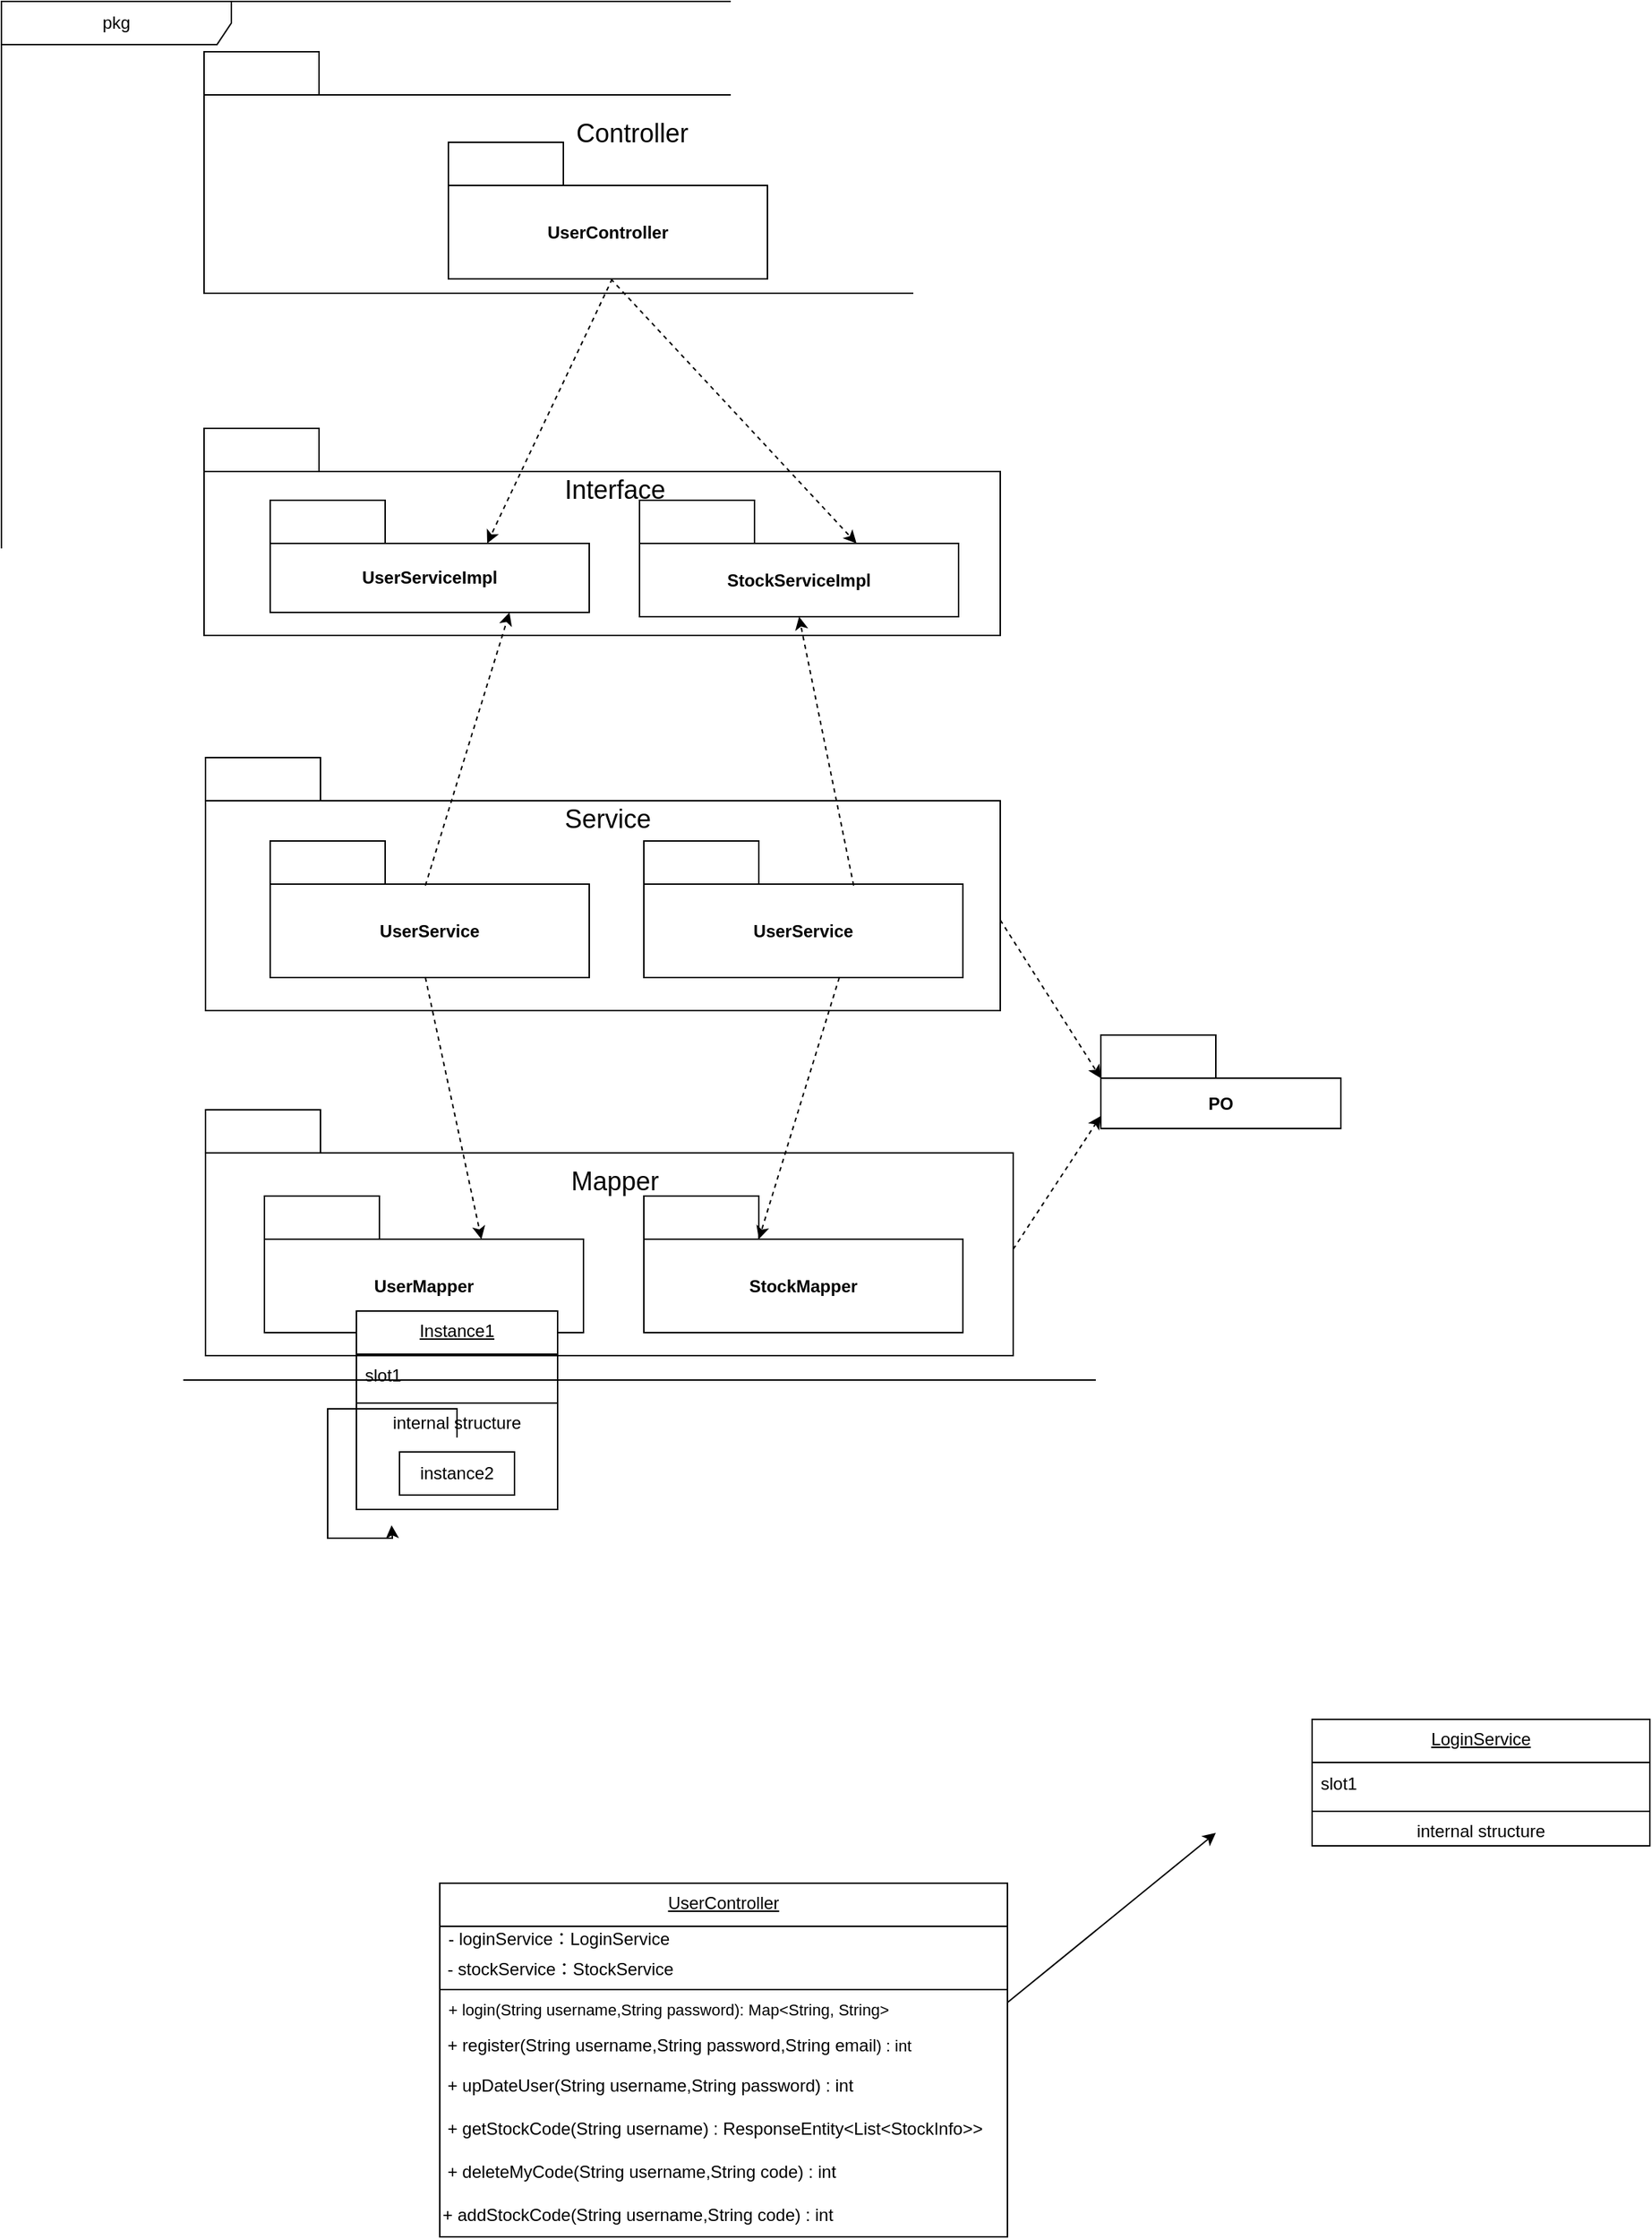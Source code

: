 <mxfile version="21.2.9" type="github">
  <diagram name="第 1 页" id="0QXPPpJDUHBg2czoXQ-s">
    <mxGraphModel dx="851" dy="517" grid="0" gridSize="10" guides="1" tooltips="1" connect="1" arrows="1" fold="1" page="1" pageScale="1" pageWidth="827" pageHeight="1169" math="0" shadow="0">
      <root>
        <mxCell id="0" />
        <mxCell id="1" parent="0" />
        <mxCell id="4626wCyMBrQdkkXuhkfx-3" value="pkg&lt;br&gt;" style="shape=umlFrame;whiteSpace=wrap;html=1;pointerEvents=0;recursiveResize=0;container=1;collapsible=0;width=160;" parent="1" vertex="1">
          <mxGeometry x="680" y="112" width="1059" height="959" as="geometry" />
        </mxCell>
        <mxCell id="4626wCyMBrQdkkXuhkfx-7" value="" style="shape=folder;fontStyle=1;tabWidth=80;tabHeight=30;tabPosition=left;html=1;boundedLbl=1;whiteSpace=wrap;" parent="4626wCyMBrQdkkXuhkfx-3" vertex="1">
          <mxGeometry x="141" y="35" width="549" height="168" as="geometry" />
        </mxCell>
        <mxCell id="4626wCyMBrQdkkXuhkfx-8" value="" style="shape=folder;fontStyle=1;tabWidth=80;tabHeight=30;tabPosition=left;html=1;boundedLbl=1;whiteSpace=wrap;" parent="4626wCyMBrQdkkXuhkfx-3" vertex="1">
          <mxGeometry x="141" y="297" width="554" height="144" as="geometry" />
        </mxCell>
        <mxCell id="4626wCyMBrQdkkXuhkfx-9" value="" style="shape=folder;fontStyle=1;tabWidth=80;tabHeight=30;tabPosition=left;html=1;boundedLbl=1;whiteSpace=wrap;" parent="4626wCyMBrQdkkXuhkfx-3" vertex="1">
          <mxGeometry x="142" y="526" width="553" height="176" as="geometry" />
        </mxCell>
        <mxCell id="4626wCyMBrQdkkXuhkfx-10" value="" style="shape=folder;fontStyle=1;tabWidth=80;tabHeight=30;tabPosition=left;html=1;boundedLbl=1;whiteSpace=wrap;" parent="4626wCyMBrQdkkXuhkfx-3" vertex="1">
          <mxGeometry x="142" y="771" width="562" height="171" as="geometry" />
        </mxCell>
        <mxCell id="4626wCyMBrQdkkXuhkfx-11" value="UserController" style="shape=folder;fontStyle=1;tabWidth=80;tabHeight=30;tabPosition=left;html=1;boundedLbl=1;whiteSpace=wrap;" parent="4626wCyMBrQdkkXuhkfx-3" vertex="1">
          <mxGeometry x="311" y="98" width="222" height="95" as="geometry" />
        </mxCell>
        <mxCell id="4626wCyMBrQdkkXuhkfx-12" value="UserServiceImpl" style="shape=folder;fontStyle=1;tabWidth=80;tabHeight=30;tabPosition=left;html=1;boundedLbl=1;whiteSpace=wrap;" parent="4626wCyMBrQdkkXuhkfx-3" vertex="1">
          <mxGeometry x="187" y="347" width="222" height="78" as="geometry" />
        </mxCell>
        <mxCell id="4626wCyMBrQdkkXuhkfx-13" value="StockServiceImpl" style="shape=folder;fontStyle=1;tabWidth=80;tabHeight=30;tabPosition=left;html=1;boundedLbl=1;whiteSpace=wrap;" parent="4626wCyMBrQdkkXuhkfx-3" vertex="1">
          <mxGeometry x="444" y="347" width="222" height="81" as="geometry" />
        </mxCell>
        <mxCell id="4626wCyMBrQdkkXuhkfx-14" value="UserService" style="shape=folder;fontStyle=1;tabWidth=80;tabHeight=30;tabPosition=left;html=1;boundedLbl=1;whiteSpace=wrap;" parent="4626wCyMBrQdkkXuhkfx-3" vertex="1">
          <mxGeometry x="187" y="584" width="222" height="95" as="geometry" />
        </mxCell>
        <mxCell id="4626wCyMBrQdkkXuhkfx-15" value="UserService" style="shape=folder;fontStyle=1;tabWidth=80;tabHeight=30;tabPosition=left;html=1;boundedLbl=1;whiteSpace=wrap;" parent="4626wCyMBrQdkkXuhkfx-3" vertex="1">
          <mxGeometry x="447" y="584" width="222" height="95" as="geometry" />
        </mxCell>
        <mxCell id="4626wCyMBrQdkkXuhkfx-17" value="StockMapper" style="shape=folder;fontStyle=1;tabWidth=80;tabHeight=30;tabPosition=left;html=1;boundedLbl=1;whiteSpace=wrap;" parent="4626wCyMBrQdkkXuhkfx-3" vertex="1">
          <mxGeometry x="447" y="831" width="222" height="95" as="geometry" />
        </mxCell>
        <mxCell id="4626wCyMBrQdkkXuhkfx-16" value="UserMapper" style="shape=folder;fontStyle=1;tabWidth=80;tabHeight=30;tabPosition=left;html=1;boundedLbl=1;whiteSpace=wrap;" parent="4626wCyMBrQdkkXuhkfx-3" vertex="1">
          <mxGeometry x="183" y="831" width="222" height="95" as="geometry" />
        </mxCell>
        <mxCell id="4626wCyMBrQdkkXuhkfx-18" value="PO" style="shape=folder;fontStyle=1;tabWidth=80;tabHeight=30;tabPosition=left;html=1;boundedLbl=1;whiteSpace=wrap;" parent="4626wCyMBrQdkkXuhkfx-3" vertex="1">
          <mxGeometry x="765" y="719" width="167" height="65" as="geometry" />
        </mxCell>
        <mxCell id="4626wCyMBrQdkkXuhkfx-19" value="&lt;font style=&quot;font-size: 18px;&quot;&gt;Controller&lt;/font&gt;" style="text;html=1;strokeColor=none;fillColor=none;align=center;verticalAlign=middle;whiteSpace=wrap;rounded=0;" parent="4626wCyMBrQdkkXuhkfx-3" vertex="1">
          <mxGeometry x="409" y="77" width="60" height="30" as="geometry" />
        </mxCell>
        <mxCell id="4626wCyMBrQdkkXuhkfx-20" value="&lt;font style=&quot;font-size: 18px;&quot;&gt;Interface&lt;/font&gt;" style="text;html=1;strokeColor=none;fillColor=none;align=center;verticalAlign=middle;whiteSpace=wrap;rounded=0;" parent="4626wCyMBrQdkkXuhkfx-3" vertex="1">
          <mxGeometry x="397" y="325" width="60" height="30" as="geometry" />
        </mxCell>
        <mxCell id="4626wCyMBrQdkkXuhkfx-21" value="&lt;font style=&quot;font-size: 18px;&quot;&gt;Service&lt;/font&gt;" style="text;html=1;strokeColor=none;fillColor=none;align=center;verticalAlign=middle;whiteSpace=wrap;rounded=0;" parent="4626wCyMBrQdkkXuhkfx-3" vertex="1">
          <mxGeometry x="392" y="554" width="60" height="30" as="geometry" />
        </mxCell>
        <mxCell id="4626wCyMBrQdkkXuhkfx-22" value="&lt;font style=&quot;font-size: 18px;&quot;&gt;Mapper&lt;/font&gt;" style="text;html=1;strokeColor=none;fillColor=none;align=center;verticalAlign=middle;whiteSpace=wrap;rounded=0;" parent="4626wCyMBrQdkkXuhkfx-3" vertex="1">
          <mxGeometry x="397" y="806" width="60" height="30" as="geometry" />
        </mxCell>
        <mxCell id="4626wCyMBrQdkkXuhkfx-23" value="" style="endArrow=classic;html=1;rounded=0;entryX=0;entryY=0;entryDx=151;entryDy=30;entryPerimeter=0;dashed=1;" parent="4626wCyMBrQdkkXuhkfx-3" target="4626wCyMBrQdkkXuhkfx-12" edge="1">
          <mxGeometry width="50" height="50" relative="1" as="geometry">
            <mxPoint x="425" y="193" as="sourcePoint" />
            <mxPoint x="475" y="143" as="targetPoint" />
          </mxGeometry>
        </mxCell>
        <mxCell id="4626wCyMBrQdkkXuhkfx-24" value="" style="endArrow=classic;html=1;rounded=0;entryX=0;entryY=0;entryDx=151;entryDy=30;entryPerimeter=0;dashed=1;" parent="4626wCyMBrQdkkXuhkfx-3" target="4626wCyMBrQdkkXuhkfx-13" edge="1">
          <mxGeometry width="50" height="50" relative="1" as="geometry">
            <mxPoint x="424" y="193" as="sourcePoint" />
            <mxPoint x="474" y="143" as="targetPoint" />
          </mxGeometry>
        </mxCell>
        <mxCell id="4626wCyMBrQdkkXuhkfx-25" value="" style="endArrow=classic;html=1;rounded=0;entryX=0.75;entryY=1;entryDx=0;entryDy=0;entryPerimeter=0;dashed=1;" parent="4626wCyMBrQdkkXuhkfx-3" target="4626wCyMBrQdkkXuhkfx-12" edge="1">
          <mxGeometry width="50" height="50" relative="1" as="geometry">
            <mxPoint x="295" y="615" as="sourcePoint" />
            <mxPoint x="345" y="565" as="targetPoint" />
          </mxGeometry>
        </mxCell>
        <mxCell id="4626wCyMBrQdkkXuhkfx-27" value="" style="endArrow=classic;html=1;rounded=0;entryX=0.5;entryY=1;entryDx=0;entryDy=0;entryPerimeter=0;dashed=1;" parent="4626wCyMBrQdkkXuhkfx-3" target="4626wCyMBrQdkkXuhkfx-13" edge="1">
          <mxGeometry width="50" height="50" relative="1" as="geometry">
            <mxPoint x="593" y="615" as="sourcePoint" />
            <mxPoint x="643" y="565" as="targetPoint" />
          </mxGeometry>
        </mxCell>
        <mxCell id="4626wCyMBrQdkkXuhkfx-29" value="" style="endArrow=classic;html=1;rounded=0;entryX=0;entryY=0;entryDx=151;entryDy=30;entryPerimeter=0;dashed=1;" parent="4626wCyMBrQdkkXuhkfx-3" target="4626wCyMBrQdkkXuhkfx-16" edge="1">
          <mxGeometry width="50" height="50" relative="1" as="geometry">
            <mxPoint x="295" y="679" as="sourcePoint" />
            <mxPoint x="345" y="629" as="targetPoint" />
          </mxGeometry>
        </mxCell>
        <mxCell id="4626wCyMBrQdkkXuhkfx-30" value="" style="endArrow=classic;html=1;rounded=0;entryX=0;entryY=0;entryDx=80;entryDy=30;entryPerimeter=0;dashed=1;" parent="4626wCyMBrQdkkXuhkfx-3" target="4626wCyMBrQdkkXuhkfx-17" edge="1">
          <mxGeometry width="50" height="50" relative="1" as="geometry">
            <mxPoint x="583" y="679" as="sourcePoint" />
            <mxPoint x="633" y="629" as="targetPoint" />
          </mxGeometry>
        </mxCell>
        <mxCell id="4626wCyMBrQdkkXuhkfx-31" value="" style="endArrow=classic;html=1;rounded=0;entryX=0;entryY=0;entryDx=0;entryDy=30;entryPerimeter=0;dashed=1;" parent="4626wCyMBrQdkkXuhkfx-3" target="4626wCyMBrQdkkXuhkfx-18" edge="1">
          <mxGeometry width="50" height="50" relative="1" as="geometry">
            <mxPoint x="695" y="639" as="sourcePoint" />
            <mxPoint x="745" y="589" as="targetPoint" />
          </mxGeometry>
        </mxCell>
        <mxCell id="4626wCyMBrQdkkXuhkfx-33" value="" style="endArrow=classic;html=1;rounded=0;entryX=0;entryY=0;entryDx=0;entryDy=56.25;entryPerimeter=0;dashed=1;" parent="4626wCyMBrQdkkXuhkfx-3" target="4626wCyMBrQdkkXuhkfx-18" edge="1">
          <mxGeometry width="50" height="50" relative="1" as="geometry">
            <mxPoint x="704" y="868" as="sourcePoint" />
            <mxPoint x="754" y="818" as="targetPoint" />
          </mxGeometry>
        </mxCell>
        <mxCell id="G_tIoEGC9dK9gHzRhqwB-1" value="Instance1" style="swimlane;fontStyle=4;align=center;verticalAlign=top;childLayout=stackLayout;horizontal=1;startSize=30;horizontalStack=0;resizeParent=1;resizeParentMax=0;resizeLast=0;collapsible=0;marginBottom=0;html=1;whiteSpace=wrap;" vertex="1" parent="1">
          <mxGeometry x="927" y="1023" width="140" height="138" as="geometry" />
        </mxCell>
        <mxCell id="G_tIoEGC9dK9gHzRhqwB-2" value="slot1" style="html=1;strokeColor=none;fillColor=none;align=left;verticalAlign=middle;spacingLeft=4;spacingRight=4;rotatable=0;points=[[0,0.5],[1,0.5]];resizeWidth=1;whiteSpace=wrap;" vertex="1" parent="G_tIoEGC9dK9gHzRhqwB-1">
          <mxGeometry y="30" width="140" height="30" as="geometry" />
        </mxCell>
        <mxCell id="G_tIoEGC9dK9gHzRhqwB-3" value="" style="line;strokeWidth=1;fillColor=none;align=left;verticalAlign=middle;spacingTop=-1;spacingLeft=3;spacingRight=3;rotatable=0;labelPosition=right;points=[];portConstraint=eastwest;" vertex="1" parent="G_tIoEGC9dK9gHzRhqwB-1">
          <mxGeometry y="60" width="140" height="8" as="geometry" />
        </mxCell>
        <mxCell id="G_tIoEGC9dK9gHzRhqwB-4" value="internal structure" style="html=1;strokeColor=none;fillColor=none;align=center;verticalAlign=middle;spacingLeft=4;spacingRight=4;rotatable=0;points=[[0,0.5],[1,0.5]];resizeWidth=1;whiteSpace=wrap;" vertex="1" parent="G_tIoEGC9dK9gHzRhqwB-1">
          <mxGeometry y="68" width="140" height="20" as="geometry" />
        </mxCell>
        <mxCell id="G_tIoEGC9dK9gHzRhqwB-7" style="edgeStyle=orthogonalEdgeStyle;rounded=0;orthogonalLoop=1;jettySize=auto;html=1;exitX=0.5;exitY=0;exitDx=0;exitDy=0;" edge="1" parent="G_tIoEGC9dK9gHzRhqwB-1" source="G_tIoEGC9dK9gHzRhqwB-5">
          <mxGeometry relative="1" as="geometry">
            <mxPoint x="24.487" y="149.009" as="targetPoint" />
          </mxGeometry>
        </mxCell>
        <mxCell id="G_tIoEGC9dK9gHzRhqwB-5" value="" style="swimlane;fontStyle=1;align=center;verticalAlign=top;horizontal=1;startSize=0;collapsible=0;marginBottom=0;html=1;strokeColor=none;fillColor=none;whiteSpace=wrap;" vertex="1" parent="G_tIoEGC9dK9gHzRhqwB-1">
          <mxGeometry y="88" width="140" height="50" as="geometry" />
        </mxCell>
        <mxCell id="G_tIoEGC9dK9gHzRhqwB-6" value="instance2" style="html=1;align=center;verticalAlign=middle;rotatable=0;whiteSpace=wrap;" vertex="1" parent="G_tIoEGC9dK9gHzRhqwB-5">
          <mxGeometry width="80" height="30" relative="1" as="geometry">
            <mxPoint x="30" y="10" as="offset" />
          </mxGeometry>
        </mxCell>
        <mxCell id="G_tIoEGC9dK9gHzRhqwB-8" value="UserController" style="swimlane;fontStyle=4;align=center;verticalAlign=top;childLayout=stackLayout;horizontal=1;startSize=30;horizontalStack=0;resizeParent=1;resizeParentMax=0;resizeLast=0;collapsible=0;marginBottom=0;html=1;whiteSpace=wrap;" vertex="1" parent="1">
          <mxGeometry x="985" y="1421" width="395" height="246" as="geometry" />
        </mxCell>
        <mxCell id="G_tIoEGC9dK9gHzRhqwB-9" value="-&amp;nbsp;loginService：LoginService" style="html=1;strokeColor=none;fillColor=none;align=left;verticalAlign=middle;spacingLeft=4;spacingRight=4;rotatable=0;points=[[0,0.5],[1,0.5]];resizeWidth=1;whiteSpace=wrap;" vertex="1" parent="G_tIoEGC9dK9gHzRhqwB-8">
          <mxGeometry y="30" width="395" height="17" as="geometry" />
        </mxCell>
        <mxCell id="G_tIoEGC9dK9gHzRhqwB-19" value="&amp;nbsp;-&amp;nbsp;stockService：StockService" style="text;html=1;strokeColor=none;fillColor=none;align=left;verticalAlign=middle;whiteSpace=wrap;rounded=0;" vertex="1" parent="G_tIoEGC9dK9gHzRhqwB-8">
          <mxGeometry y="47" width="395" height="25" as="geometry" />
        </mxCell>
        <mxCell id="G_tIoEGC9dK9gHzRhqwB-10" value="" style="line;strokeWidth=1;fillColor=none;align=left;verticalAlign=middle;spacingTop=-1;spacingLeft=3;spacingRight=3;rotatable=0;labelPosition=right;points=[];portConstraint=eastwest;" vertex="1" parent="G_tIoEGC9dK9gHzRhqwB-8">
          <mxGeometry y="72" width="395" height="4" as="geometry" />
        </mxCell>
        <mxCell id="G_tIoEGC9dK9gHzRhqwB-11" value="&lt;font style=&quot;font-size: 11px;&quot;&gt;+ login(String username,String password&lt;span style=&quot;background-color: initial; font-size: 11px;&quot;&gt;): Map&amp;lt;String, String&amp;gt;&lt;/span&gt;&lt;/font&gt;" style="html=1;strokeColor=none;fillColor=none;align=left;verticalAlign=middle;spacingLeft=4;spacingRight=4;rotatable=0;points=[[0,0.5],[1,0.5]];resizeWidth=1;whiteSpace=wrap;" vertex="1" parent="G_tIoEGC9dK9gHzRhqwB-8">
          <mxGeometry y="76" width="395" height="24" as="geometry" />
        </mxCell>
        <mxCell id="G_tIoEGC9dK9gHzRhqwB-21" value="&amp;nbsp;+ register(String username,String password,String email&lt;span style=&quot;border-color: var(--border-color); font-size: 11px; background-color: initial;&quot;&gt;) : int&lt;/span&gt;" style="text;html=1;strokeColor=none;fillColor=none;align=left;verticalAlign=middle;whiteSpace=wrap;rounded=0;" vertex="1" parent="G_tIoEGC9dK9gHzRhqwB-8">
          <mxGeometry y="100" width="395" height="26" as="geometry" />
        </mxCell>
        <mxCell id="G_tIoEGC9dK9gHzRhqwB-23" value="&amp;nbsp;+ upDateUser(String username,String password) : int" style="text;html=1;strokeColor=none;fillColor=none;align=left;verticalAlign=middle;whiteSpace=wrap;rounded=0;" vertex="1" parent="G_tIoEGC9dK9gHzRhqwB-8">
          <mxGeometry y="126" width="395" height="30" as="geometry" />
        </mxCell>
        <mxCell id="G_tIoEGC9dK9gHzRhqwB-25" value="&amp;nbsp;+ getStockCode(String username) :&amp;nbsp;ResponseEntity&amp;lt;List&amp;lt;StockInfo&amp;gt;&amp;gt;&amp;nbsp;" style="text;html=1;strokeColor=none;fillColor=none;align=left;verticalAlign=middle;whiteSpace=wrap;rounded=0;" vertex="1" parent="G_tIoEGC9dK9gHzRhqwB-8">
          <mxGeometry y="156" width="395" height="30" as="geometry" />
        </mxCell>
        <mxCell id="G_tIoEGC9dK9gHzRhqwB-26" value="&amp;nbsp;+ deleteMyCode(String username,String code) : int&amp;nbsp;" style="text;html=1;strokeColor=none;fillColor=none;align=left;verticalAlign=middle;whiteSpace=wrap;rounded=0;" vertex="1" parent="G_tIoEGC9dK9gHzRhqwB-8">
          <mxGeometry y="186" width="395" height="30" as="geometry" />
        </mxCell>
        <mxCell id="G_tIoEGC9dK9gHzRhqwB-27" value="+ addStockCode(String username,String code) : int&amp;nbsp;" style="text;html=1;strokeColor=none;fillColor=none;align=left;verticalAlign=middle;whiteSpace=wrap;rounded=0;" vertex="1" parent="G_tIoEGC9dK9gHzRhqwB-8">
          <mxGeometry y="216" width="395" height="30" as="geometry" />
        </mxCell>
        <mxCell id="G_tIoEGC9dK9gHzRhqwB-28" value="" style="endArrow=classic;html=1;rounded=0;" edge="1" parent="1">
          <mxGeometry width="50" height="50" relative="1" as="geometry">
            <mxPoint x="1380" y="1504" as="sourcePoint" />
            <mxPoint x="1525" y="1386" as="targetPoint" />
          </mxGeometry>
        </mxCell>
        <mxCell id="G_tIoEGC9dK9gHzRhqwB-29" value="LoginService" style="swimlane;fontStyle=4;align=center;verticalAlign=top;childLayout=stackLayout;horizontal=1;startSize=30;horizontalStack=0;resizeParent=1;resizeParentMax=0;resizeLast=0;collapsible=0;marginBottom=0;html=1;whiteSpace=wrap;rotation=0;" vertex="1" parent="1">
          <mxGeometry x="1592" y="1307" width="235" height="88" as="geometry" />
        </mxCell>
        <mxCell id="G_tIoEGC9dK9gHzRhqwB-30" value="slot1" style="html=1;strokeColor=none;fillColor=none;align=left;verticalAlign=middle;spacingLeft=4;spacingRight=4;rotatable=0;points=[[0,0.5],[1,0.5]];resizeWidth=1;whiteSpace=wrap;rotation=0;" vertex="1" parent="G_tIoEGC9dK9gHzRhqwB-29">
          <mxGeometry y="30" width="235" height="30" as="geometry" />
        </mxCell>
        <mxCell id="G_tIoEGC9dK9gHzRhqwB-31" value="" style="line;strokeWidth=1;fillColor=none;align=left;verticalAlign=middle;spacingTop=-1;spacingLeft=3;spacingRight=3;rotatable=0;labelPosition=right;points=[];portConstraint=eastwest;rotation=0;" vertex="1" parent="G_tIoEGC9dK9gHzRhqwB-29">
          <mxGeometry y="60" width="235" height="8" as="geometry" />
        </mxCell>
        <mxCell id="G_tIoEGC9dK9gHzRhqwB-32" value="internal structure" style="html=1;strokeColor=none;fillColor=none;align=center;verticalAlign=middle;spacingLeft=4;spacingRight=4;rotatable=0;points=[[0,0.5],[1,0.5]];resizeWidth=1;whiteSpace=wrap;rotation=0;" vertex="1" parent="G_tIoEGC9dK9gHzRhqwB-29">
          <mxGeometry y="68" width="235" height="20" as="geometry" />
        </mxCell>
      </root>
    </mxGraphModel>
  </diagram>
</mxfile>
